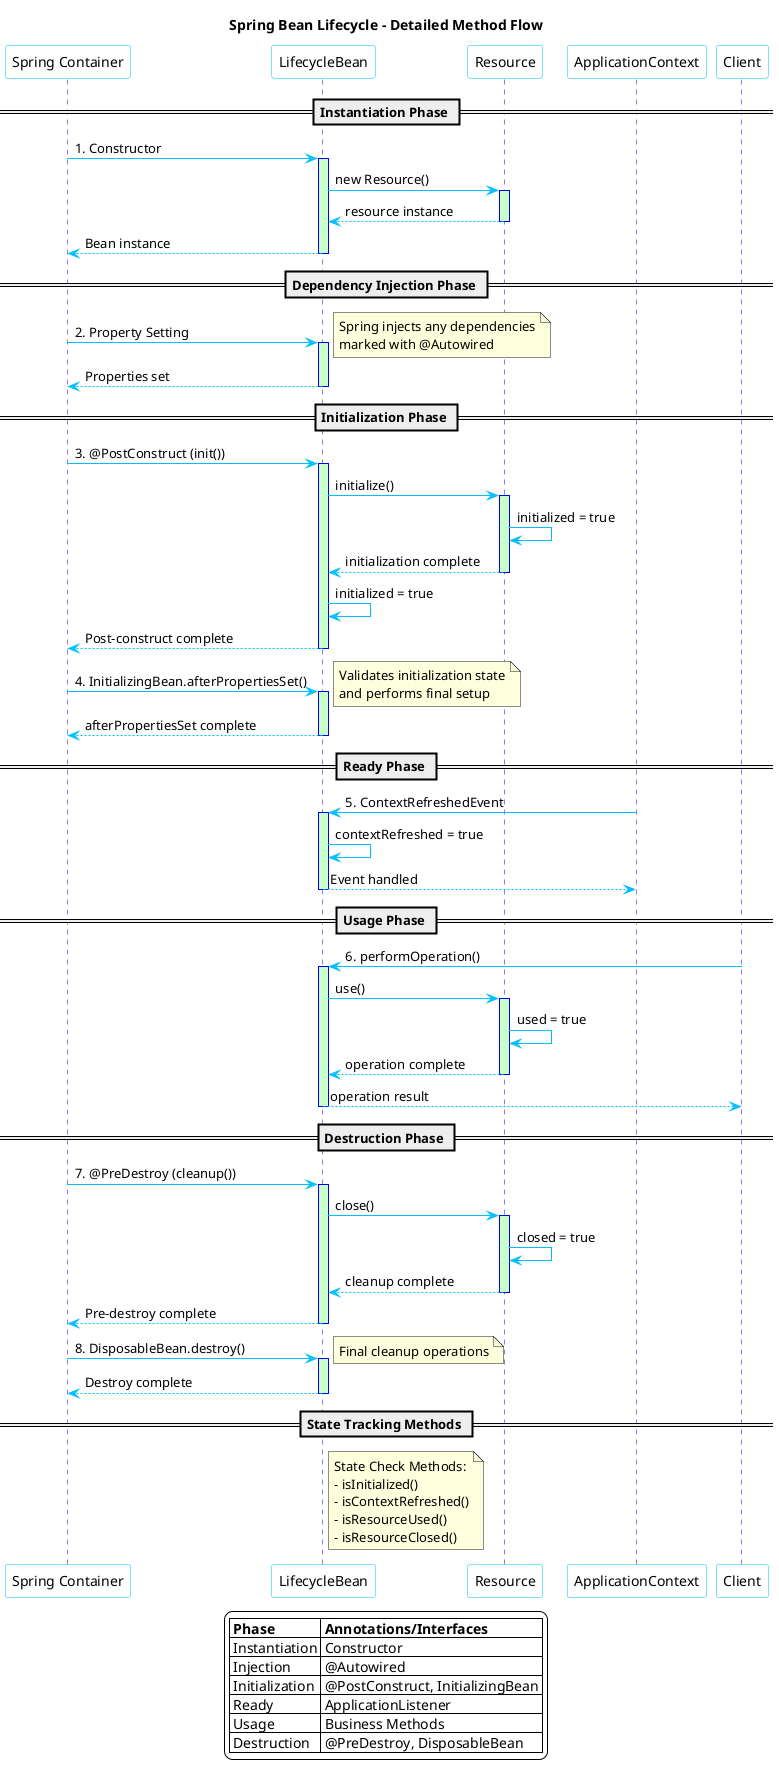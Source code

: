 @startuml Spring Bean Lifecycle - Detailed Method Flow

skinparam backgroundColor white
skinparam handwritten false
skinparam defaultFontName Arial
skinparam sequence {
    ArrowColor DeepSkyBlue
    LifeLineBorderColor blue
    LifeLineBackgroundColor TECHNOLOGY
    ParticipantBorderColor DeepSkyBlue
    ParticipantBackgroundColor white
    ParticipantFontColor black
}

title Spring Bean Lifecycle - Detailed Method Flow

participant "Spring Container" as Container
participant "LifecycleBean" as Bean
participant "Resource" as Resource
participant "ApplicationContext" as Context
participant "Client" as Client

== Instantiation Phase ==
Container -> Bean : 1. Constructor
activate Bean
Bean -> Resource : new Resource()
activate Resource
Resource --> Bean : resource instance
deactivate Resource
Bean --> Container : Bean instance
deactivate Bean

== Dependency Injection Phase ==
Container -> Bean : 2. Property Setting
activate Bean
note right: Spring injects any dependencies\nmarked with @Autowired
Bean --> Container : Properties set
deactivate Bean

== Initialization Phase ==
Container -> Bean : 3. @PostConstruct (init())
activate Bean
Bean -> Resource : initialize()
activate Resource
Resource -> Resource : initialized = true
Resource --> Bean : initialization complete
deactivate Resource
Bean -> Bean : initialized = true
Bean --> Container : Post-construct complete
deactivate Bean

Container -> Bean : 4. InitializingBean.afterPropertiesSet()
activate Bean
note right: Validates initialization state\nand performs final setup
Bean --> Container : afterPropertiesSet complete
deactivate Bean

== Ready Phase ==
Context -> Bean : 5. ContextRefreshedEvent
activate Bean
Bean -> Bean : contextRefreshed = true
Bean --> Context : Event handled
deactivate Bean

== Usage Phase ==
Client -> Bean : 6. performOperation()
activate Bean
Bean -> Resource : use()
activate Resource
Resource -> Resource : used = true
Resource --> Bean : operation complete
deactivate Resource
Bean --> Client : operation result
deactivate Bean

== Destruction Phase ==
Container -> Bean : 7. @PreDestroy (cleanup())
activate Bean
Bean -> Resource : close()
activate Resource
Resource -> Resource : closed = true
Resource --> Bean : cleanup complete
deactivate Resource
Bean --> Container : Pre-destroy complete
deactivate Bean

Container -> Bean : 8. DisposableBean.destroy()
activate Bean
note right: Final cleanup operations
Bean --> Container : Destroy complete
deactivate Bean

== State Tracking Methods ==
note right of Bean
  State Check Methods:
  - isInitialized()
  - isContextRefreshed()
  - isResourceUsed()
  - isResourceClosed()
end note

legend
  |= Phase |= Annotations/Interfaces |
  | Instantiation | Constructor |
  | Injection | @Autowired |
  | Initialization | @PostConstruct, InitializingBean |
  | Ready | ApplicationListener |
  | Usage | Business Methods |
  | Destruction | @PreDestroy, DisposableBean |
end legend

@enduml
